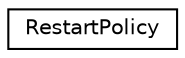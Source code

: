 digraph "Graphical Class Hierarchy"
{
 // LATEX_PDF_SIZE
  edge [fontname="Helvetica",fontsize="10",labelfontname="Helvetica",labelfontsize="10"];
  node [fontname="Helvetica",fontsize="10",shape=record];
  rankdir="LR";
  Node0 [label="RestartPolicy",height=0.2,width=0.4,color="black", fillcolor="white", style="filled",URL="$classoperations__research_1_1sat_1_1_restart_policy.html",tooltip=" "];
}
